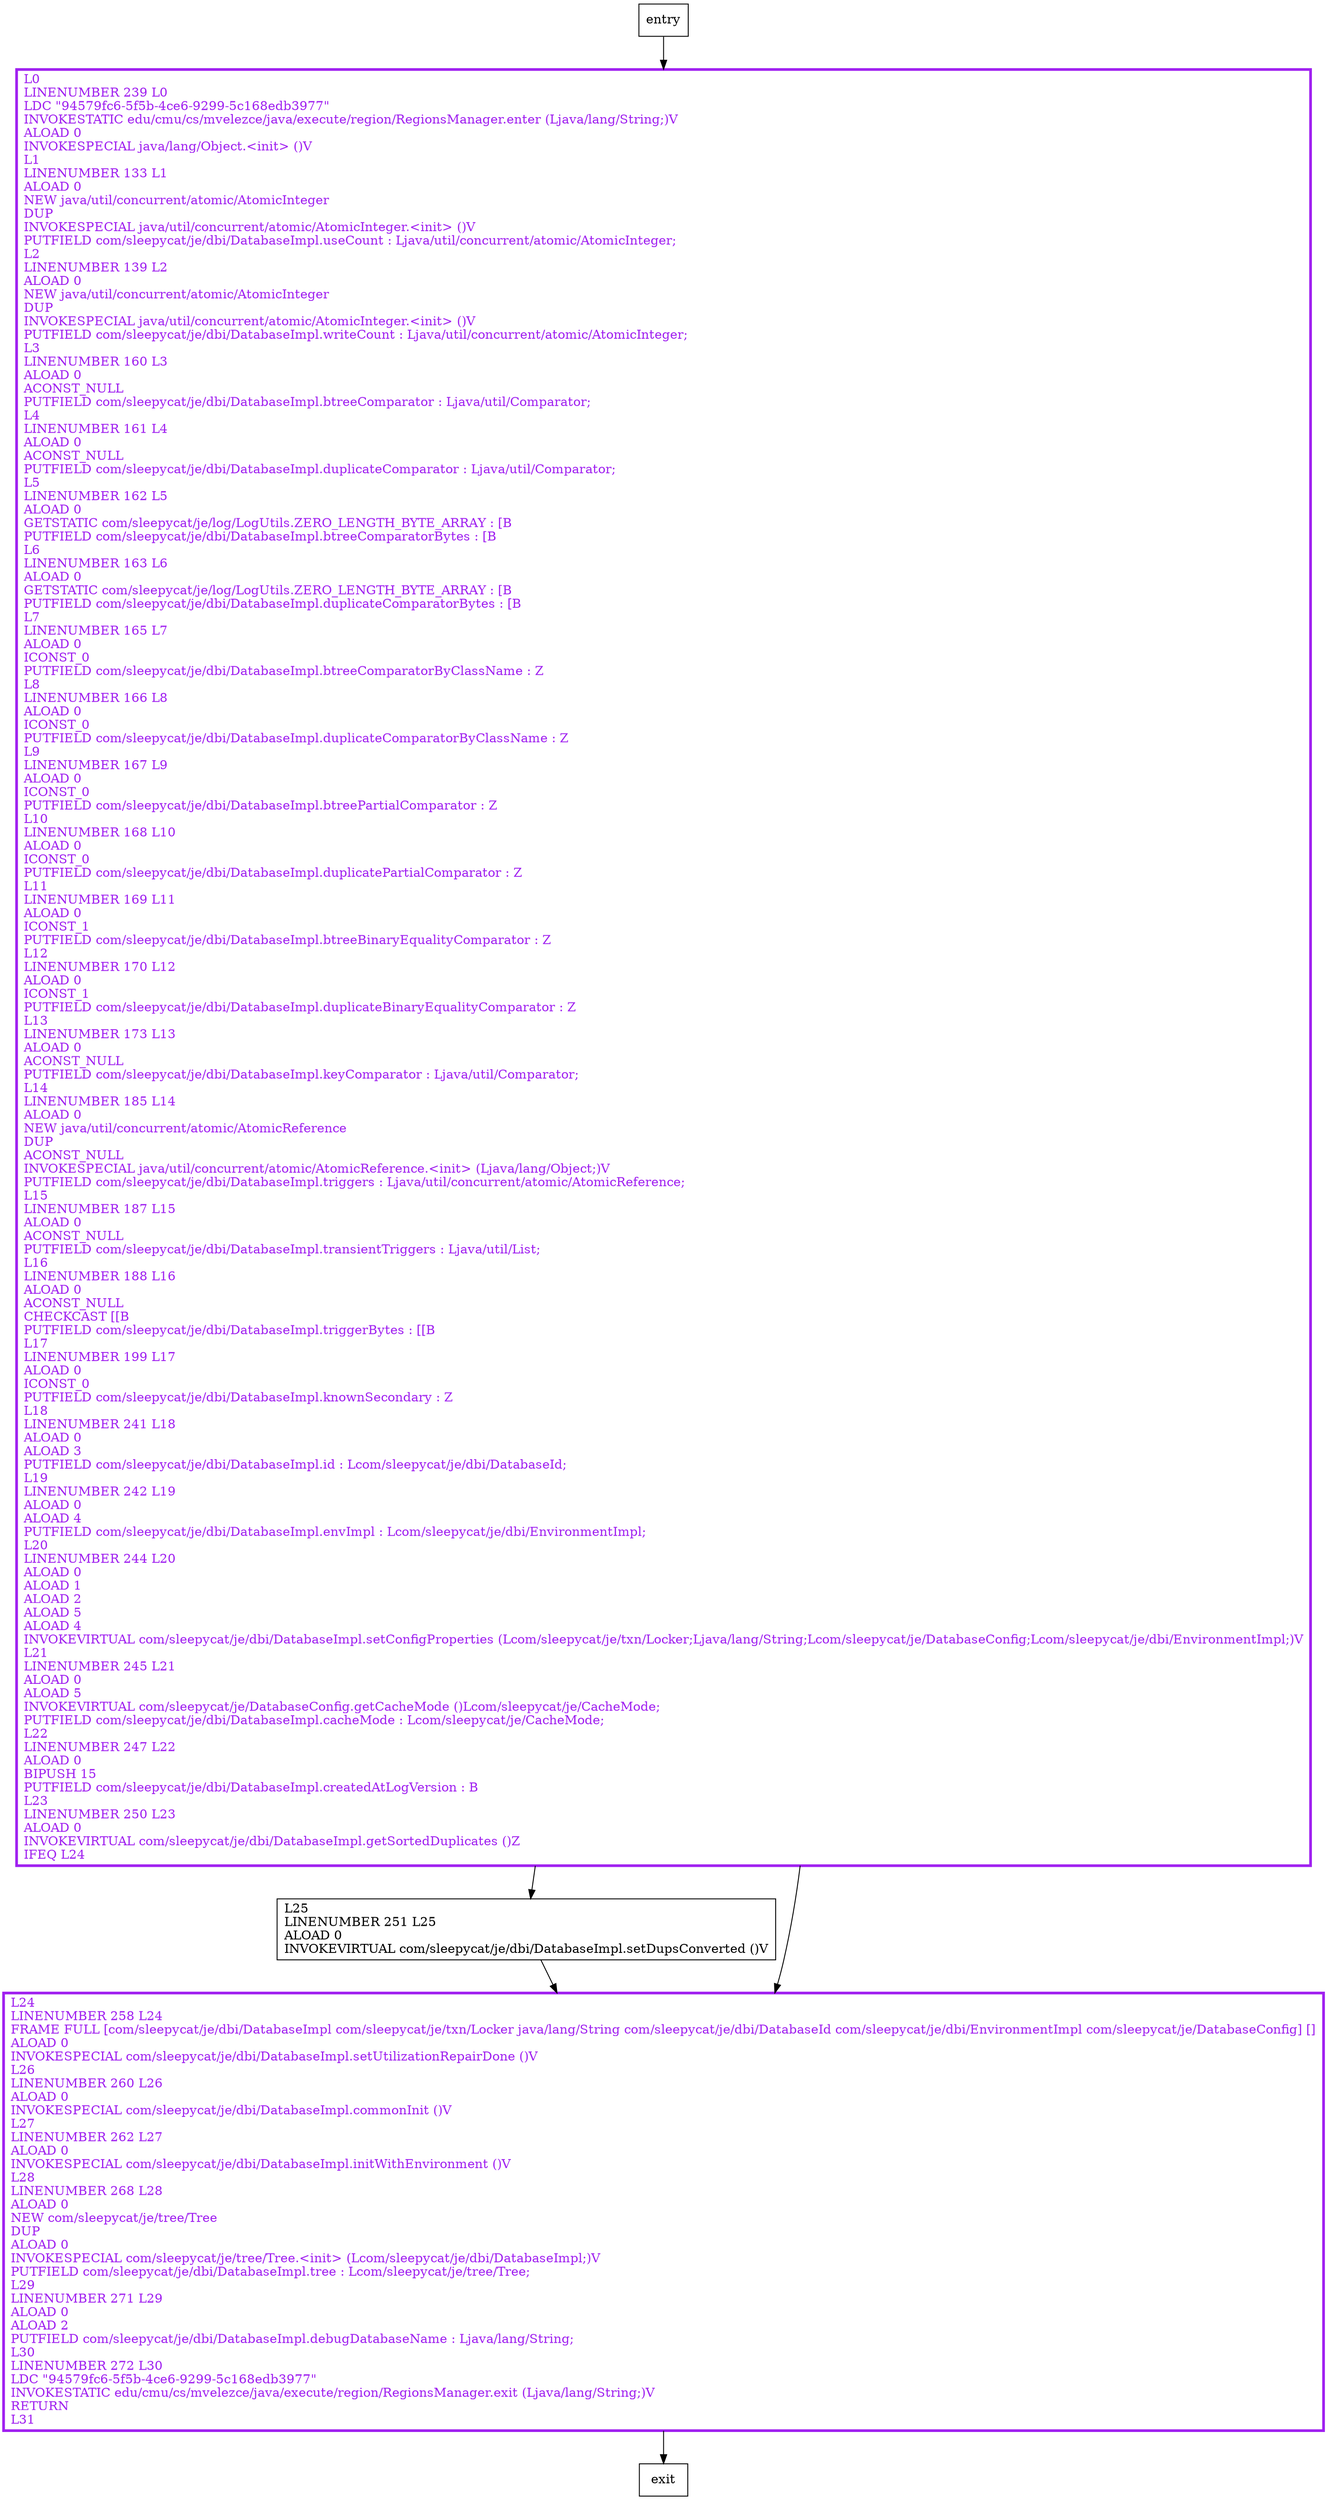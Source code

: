 digraph <init> {
node [shape=record];
357606112 [label="L25\lLINENUMBER 251 L25\lALOAD 0\lINVOKEVIRTUAL com/sleepycat/je/dbi/DatabaseImpl.setDupsConverted ()V\l"];
1047516505 [label="L0\lLINENUMBER 239 L0\lLDC \"94579fc6-5f5b-4ce6-9299-5c168edb3977\"\lINVOKESTATIC edu/cmu/cs/mvelezce/java/execute/region/RegionsManager.enter (Ljava/lang/String;)V\lALOAD 0\lINVOKESPECIAL java/lang/Object.\<init\> ()V\lL1\lLINENUMBER 133 L1\lALOAD 0\lNEW java/util/concurrent/atomic/AtomicInteger\lDUP\lINVOKESPECIAL java/util/concurrent/atomic/AtomicInteger.\<init\> ()V\lPUTFIELD com/sleepycat/je/dbi/DatabaseImpl.useCount : Ljava/util/concurrent/atomic/AtomicInteger;\lL2\lLINENUMBER 139 L2\lALOAD 0\lNEW java/util/concurrent/atomic/AtomicInteger\lDUP\lINVOKESPECIAL java/util/concurrent/atomic/AtomicInteger.\<init\> ()V\lPUTFIELD com/sleepycat/je/dbi/DatabaseImpl.writeCount : Ljava/util/concurrent/atomic/AtomicInteger;\lL3\lLINENUMBER 160 L3\lALOAD 0\lACONST_NULL\lPUTFIELD com/sleepycat/je/dbi/DatabaseImpl.btreeComparator : Ljava/util/Comparator;\lL4\lLINENUMBER 161 L4\lALOAD 0\lACONST_NULL\lPUTFIELD com/sleepycat/je/dbi/DatabaseImpl.duplicateComparator : Ljava/util/Comparator;\lL5\lLINENUMBER 162 L5\lALOAD 0\lGETSTATIC com/sleepycat/je/log/LogUtils.ZERO_LENGTH_BYTE_ARRAY : [B\lPUTFIELD com/sleepycat/je/dbi/DatabaseImpl.btreeComparatorBytes : [B\lL6\lLINENUMBER 163 L6\lALOAD 0\lGETSTATIC com/sleepycat/je/log/LogUtils.ZERO_LENGTH_BYTE_ARRAY : [B\lPUTFIELD com/sleepycat/je/dbi/DatabaseImpl.duplicateComparatorBytes : [B\lL7\lLINENUMBER 165 L7\lALOAD 0\lICONST_0\lPUTFIELD com/sleepycat/je/dbi/DatabaseImpl.btreeComparatorByClassName : Z\lL8\lLINENUMBER 166 L8\lALOAD 0\lICONST_0\lPUTFIELD com/sleepycat/je/dbi/DatabaseImpl.duplicateComparatorByClassName : Z\lL9\lLINENUMBER 167 L9\lALOAD 0\lICONST_0\lPUTFIELD com/sleepycat/je/dbi/DatabaseImpl.btreePartialComparator : Z\lL10\lLINENUMBER 168 L10\lALOAD 0\lICONST_0\lPUTFIELD com/sleepycat/je/dbi/DatabaseImpl.duplicatePartialComparator : Z\lL11\lLINENUMBER 169 L11\lALOAD 0\lICONST_1\lPUTFIELD com/sleepycat/je/dbi/DatabaseImpl.btreeBinaryEqualityComparator : Z\lL12\lLINENUMBER 170 L12\lALOAD 0\lICONST_1\lPUTFIELD com/sleepycat/je/dbi/DatabaseImpl.duplicateBinaryEqualityComparator : Z\lL13\lLINENUMBER 173 L13\lALOAD 0\lACONST_NULL\lPUTFIELD com/sleepycat/je/dbi/DatabaseImpl.keyComparator : Ljava/util/Comparator;\lL14\lLINENUMBER 185 L14\lALOAD 0\lNEW java/util/concurrent/atomic/AtomicReference\lDUP\lACONST_NULL\lINVOKESPECIAL java/util/concurrent/atomic/AtomicReference.\<init\> (Ljava/lang/Object;)V\lPUTFIELD com/sleepycat/je/dbi/DatabaseImpl.triggers : Ljava/util/concurrent/atomic/AtomicReference;\lL15\lLINENUMBER 187 L15\lALOAD 0\lACONST_NULL\lPUTFIELD com/sleepycat/je/dbi/DatabaseImpl.transientTriggers : Ljava/util/List;\lL16\lLINENUMBER 188 L16\lALOAD 0\lACONST_NULL\lCHECKCAST [[B\lPUTFIELD com/sleepycat/je/dbi/DatabaseImpl.triggerBytes : [[B\lL17\lLINENUMBER 199 L17\lALOAD 0\lICONST_0\lPUTFIELD com/sleepycat/je/dbi/DatabaseImpl.knownSecondary : Z\lL18\lLINENUMBER 241 L18\lALOAD 0\lALOAD 3\lPUTFIELD com/sleepycat/je/dbi/DatabaseImpl.id : Lcom/sleepycat/je/dbi/DatabaseId;\lL19\lLINENUMBER 242 L19\lALOAD 0\lALOAD 4\lPUTFIELD com/sleepycat/je/dbi/DatabaseImpl.envImpl : Lcom/sleepycat/je/dbi/EnvironmentImpl;\lL20\lLINENUMBER 244 L20\lALOAD 0\lALOAD 1\lALOAD 2\lALOAD 5\lALOAD 4\lINVOKEVIRTUAL com/sleepycat/je/dbi/DatabaseImpl.setConfigProperties (Lcom/sleepycat/je/txn/Locker;Ljava/lang/String;Lcom/sleepycat/je/DatabaseConfig;Lcom/sleepycat/je/dbi/EnvironmentImpl;)V\lL21\lLINENUMBER 245 L21\lALOAD 0\lALOAD 5\lINVOKEVIRTUAL com/sleepycat/je/DatabaseConfig.getCacheMode ()Lcom/sleepycat/je/CacheMode;\lPUTFIELD com/sleepycat/je/dbi/DatabaseImpl.cacheMode : Lcom/sleepycat/je/CacheMode;\lL22\lLINENUMBER 247 L22\lALOAD 0\lBIPUSH 15\lPUTFIELD com/sleepycat/je/dbi/DatabaseImpl.createdAtLogVersion : B\lL23\lLINENUMBER 250 L23\lALOAD 0\lINVOKEVIRTUAL com/sleepycat/je/dbi/DatabaseImpl.getSortedDuplicates ()Z\lIFEQ L24\l"];
1124147138 [label="L24\lLINENUMBER 258 L24\lFRAME FULL [com/sleepycat/je/dbi/DatabaseImpl com/sleepycat/je/txn/Locker java/lang/String com/sleepycat/je/dbi/DatabaseId com/sleepycat/je/dbi/EnvironmentImpl com/sleepycat/je/DatabaseConfig] []\lALOAD 0\lINVOKESPECIAL com/sleepycat/je/dbi/DatabaseImpl.setUtilizationRepairDone ()V\lL26\lLINENUMBER 260 L26\lALOAD 0\lINVOKESPECIAL com/sleepycat/je/dbi/DatabaseImpl.commonInit ()V\lL27\lLINENUMBER 262 L27\lALOAD 0\lINVOKESPECIAL com/sleepycat/je/dbi/DatabaseImpl.initWithEnvironment ()V\lL28\lLINENUMBER 268 L28\lALOAD 0\lNEW com/sleepycat/je/tree/Tree\lDUP\lALOAD 0\lINVOKESPECIAL com/sleepycat/je/tree/Tree.\<init\> (Lcom/sleepycat/je/dbi/DatabaseImpl;)V\lPUTFIELD com/sleepycat/je/dbi/DatabaseImpl.tree : Lcom/sleepycat/je/tree/Tree;\lL29\lLINENUMBER 271 L29\lALOAD 0\lALOAD 2\lPUTFIELD com/sleepycat/je/dbi/DatabaseImpl.debugDatabaseName : Ljava/lang/String;\lL30\lLINENUMBER 272 L30\lLDC \"94579fc6-5f5b-4ce6-9299-5c168edb3977\"\lINVOKESTATIC edu/cmu/cs/mvelezce/java/execute/region/RegionsManager.exit (Ljava/lang/String;)V\lRETURN\lL31\l"];
entry;
exit;
entry -> 1047516505
357606112 -> 1124147138
1047516505 -> 357606112
1047516505 -> 1124147138
1124147138 -> exit
1047516505[fontcolor="purple", penwidth=3, color="purple"];
1124147138[fontcolor="purple", penwidth=3, color="purple"];
}
